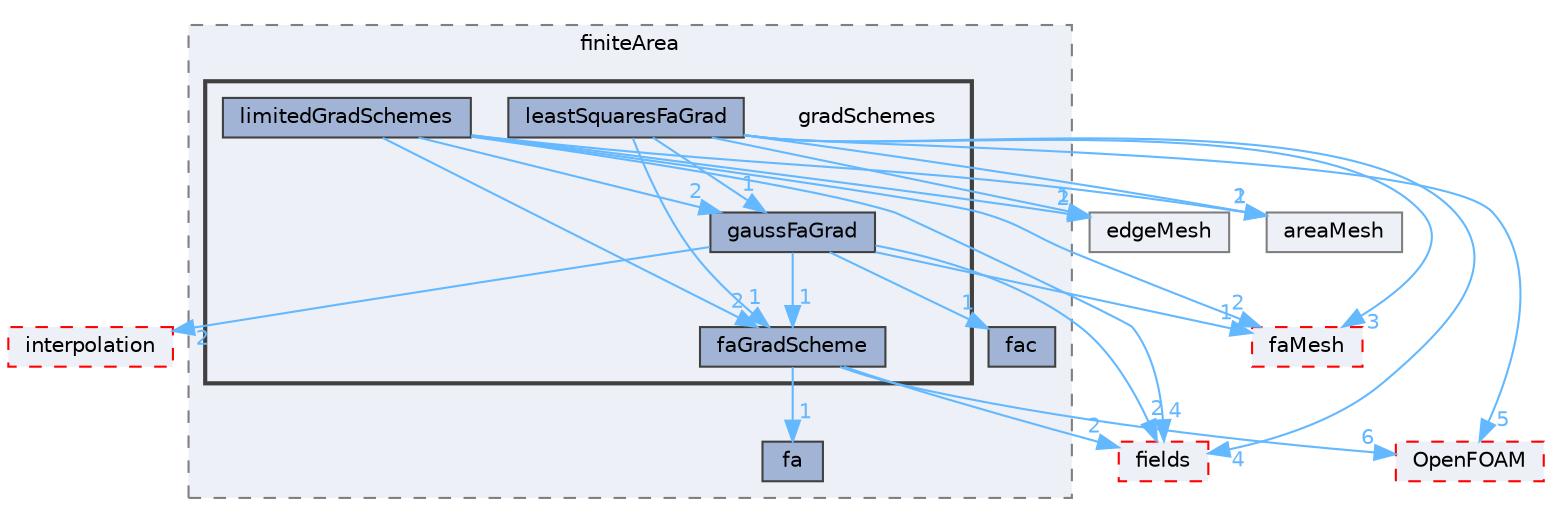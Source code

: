 digraph "src/finiteArea/finiteArea/gradSchemes"
{
 // LATEX_PDF_SIZE
  bgcolor="transparent";
  edge [fontname=Helvetica,fontsize=10,labelfontname=Helvetica,labelfontsize=10];
  node [fontname=Helvetica,fontsize=10,shape=box,height=0.2,width=0.4];
  compound=true
  subgraph clusterdir_b48fbfbe364b5d9546b561f47f4221eb {
    graph [ bgcolor="#edf0f7", pencolor="grey50", label="finiteArea", fontname=Helvetica,fontsize=10 style="filled,dashed", URL="dir_b48fbfbe364b5d9546b561f47f4221eb.html",tooltip=""]
  dir_15aafd37ee87fbe9911ba23e923cc2c7 [label="fac", fillcolor="#a2b4d6", color="grey25", style="filled", URL="dir_15aafd37ee87fbe9911ba23e923cc2c7.html",tooltip=""];
  dir_e5a517ccc941541272063f044b95a606 [label="fa", fillcolor="#a2b4d6", color="grey25", style="filled", URL="dir_e5a517ccc941541272063f044b95a606.html",tooltip=""];
  subgraph clusterdir_cc5a8798c3fe9c94eaaef0cef369eaad {
    graph [ bgcolor="#edf0f7", pencolor="grey25", label="", fontname=Helvetica,fontsize=10 style="filled,bold", URL="dir_cc5a8798c3fe9c94eaaef0cef369eaad.html",tooltip=""]
    dir_cc5a8798c3fe9c94eaaef0cef369eaad [shape=plaintext, label="gradSchemes"];
  dir_999970b336e746faff42463e72c22c77 [label="faGradScheme", fillcolor="#a2b4d6", color="grey25", style="filled", URL="dir_999970b336e746faff42463e72c22c77.html",tooltip=""];
  dir_cd298d060744651ce9fb813038c0019e [label="gaussFaGrad", fillcolor="#a2b4d6", color="grey25", style="filled", URL="dir_cd298d060744651ce9fb813038c0019e.html",tooltip=""];
  dir_c4b7b0c487bc5afa84a70c5494a27f8c [label="leastSquaresFaGrad", fillcolor="#a2b4d6", color="grey25", style="filled", URL="dir_c4b7b0c487bc5afa84a70c5494a27f8c.html",tooltip=""];
  dir_0c3fe44de402e04376aa43682cac4866 [label="limitedGradSchemes", fillcolor="#a2b4d6", color="grey25", style="filled", URL="dir_0c3fe44de402e04376aa43682cac4866.html",tooltip=""];
  }
  }
  dir_6ef5889ffbfbbd682d743a67e9ce9e17 [label="edgeMesh", fillcolor="#edf0f7", color="grey50", style="filled", URL="dir_6ef5889ffbfbbd682d743a67e9ce9e17.html",tooltip=""];
  dir_82c77a639fb8894523e0866635d617d1 [label="fields", fillcolor="#edf0f7", color="red", style="filled,dashed", URL="dir_82c77a639fb8894523e0866635d617d1.html",tooltip=""];
  dir_880b478b7287aa29b2969cd4b71f61be [label="interpolation", fillcolor="#edf0f7", color="red", style="filled,dashed", URL="dir_880b478b7287aa29b2969cd4b71f61be.html",tooltip=""];
  dir_aa4bce7a1abbd72ee1f4d02ddf362a3b [label="areaMesh", fillcolor="#edf0f7", color="grey50", style="filled", URL="dir_aa4bce7a1abbd72ee1f4d02ddf362a3b.html",tooltip=""];
  dir_c5473ff19b20e6ec4dfe5c310b3778a8 [label="OpenFOAM", fillcolor="#edf0f7", color="red", style="filled,dashed", URL="dir_c5473ff19b20e6ec4dfe5c310b3778a8.html",tooltip=""];
  dir_f14612db68a06d13a87d37d60dc895d5 [label="faMesh", fillcolor="#edf0f7", color="red", style="filled,dashed", URL="dir_f14612db68a06d13a87d37d60dc895d5.html",tooltip=""];
  dir_999970b336e746faff42463e72c22c77->dir_82c77a639fb8894523e0866635d617d1 [headlabel="2", labeldistance=1.5 headhref="dir_001288_001330.html" href="dir_001288_001330.html" color="steelblue1" fontcolor="steelblue1"];
  dir_999970b336e746faff42463e72c22c77->dir_c5473ff19b20e6ec4dfe5c310b3778a8 [headlabel="6", labeldistance=1.5 headhref="dir_001288_002695.html" href="dir_001288_002695.html" color="steelblue1" fontcolor="steelblue1"];
  dir_999970b336e746faff42463e72c22c77->dir_e5a517ccc941541272063f044b95a606 [headlabel="1", labeldistance=1.5 headhref="dir_001288_001240.html" href="dir_001288_001240.html" color="steelblue1" fontcolor="steelblue1"];
  dir_cd298d060744651ce9fb813038c0019e->dir_15aafd37ee87fbe9911ba23e923cc2c7 [headlabel="1", labeldistance=1.5 headhref="dir_001593_001242.html" href="dir_001593_001242.html" color="steelblue1" fontcolor="steelblue1"];
  dir_cd298d060744651ce9fb813038c0019e->dir_82c77a639fb8894523e0866635d617d1 [headlabel="2", labeldistance=1.5 headhref="dir_001593_001330.html" href="dir_001593_001330.html" color="steelblue1" fontcolor="steelblue1"];
  dir_cd298d060744651ce9fb813038c0019e->dir_880b478b7287aa29b2969cd4b71f61be [headlabel="2", labeldistance=1.5 headhref="dir_001593_001922.html" href="dir_001593_001922.html" color="steelblue1" fontcolor="steelblue1"];
  dir_cd298d060744651ce9fb813038c0019e->dir_999970b336e746faff42463e72c22c77 [headlabel="1", labeldistance=1.5 headhref="dir_001593_001288.html" href="dir_001593_001288.html" color="steelblue1" fontcolor="steelblue1"];
  dir_cd298d060744651ce9fb813038c0019e->dir_f14612db68a06d13a87d37d60dc895d5 [headlabel="1", labeldistance=1.5 headhref="dir_001593_001295.html" href="dir_001593_001295.html" color="steelblue1" fontcolor="steelblue1"];
  dir_c4b7b0c487bc5afa84a70c5494a27f8c->dir_6ef5889ffbfbbd682d743a67e9ce9e17 [headlabel="1", labeldistance=1.5 headhref="dir_002126_001111.html" href="dir_002126_001111.html" color="steelblue1" fontcolor="steelblue1"];
  dir_c4b7b0c487bc5afa84a70c5494a27f8c->dir_82c77a639fb8894523e0866635d617d1 [headlabel="4", labeldistance=1.5 headhref="dir_002126_001330.html" href="dir_002126_001330.html" color="steelblue1" fontcolor="steelblue1"];
  dir_c4b7b0c487bc5afa84a70c5494a27f8c->dir_999970b336e746faff42463e72c22c77 [headlabel="1", labeldistance=1.5 headhref="dir_002126_001288.html" href="dir_002126_001288.html" color="steelblue1" fontcolor="steelblue1"];
  dir_c4b7b0c487bc5afa84a70c5494a27f8c->dir_aa4bce7a1abbd72ee1f4d02ddf362a3b [headlabel="1", labeldistance=1.5 headhref="dir_002126_000121.html" href="dir_002126_000121.html" color="steelblue1" fontcolor="steelblue1"];
  dir_c4b7b0c487bc5afa84a70c5494a27f8c->dir_c5473ff19b20e6ec4dfe5c310b3778a8 [headlabel="5", labeldistance=1.5 headhref="dir_002126_002695.html" href="dir_002126_002695.html" color="steelblue1" fontcolor="steelblue1"];
  dir_c4b7b0c487bc5afa84a70c5494a27f8c->dir_cd298d060744651ce9fb813038c0019e [headlabel="1", labeldistance=1.5 headhref="dir_002126_001593.html" href="dir_002126_001593.html" color="steelblue1" fontcolor="steelblue1"];
  dir_c4b7b0c487bc5afa84a70c5494a27f8c->dir_f14612db68a06d13a87d37d60dc895d5 [headlabel="3", labeldistance=1.5 headhref="dir_002126_001295.html" href="dir_002126_001295.html" color="steelblue1" fontcolor="steelblue1"];
  dir_0c3fe44de402e04376aa43682cac4866->dir_6ef5889ffbfbbd682d743a67e9ce9e17 [headlabel="2", labeldistance=1.5 headhref="dir_002159_001111.html" href="dir_002159_001111.html" color="steelblue1" fontcolor="steelblue1"];
  dir_0c3fe44de402e04376aa43682cac4866->dir_82c77a639fb8894523e0866635d617d1 [headlabel="4", labeldistance=1.5 headhref="dir_002159_001330.html" href="dir_002159_001330.html" color="steelblue1" fontcolor="steelblue1"];
  dir_0c3fe44de402e04376aa43682cac4866->dir_999970b336e746faff42463e72c22c77 [headlabel="2", labeldistance=1.5 headhref="dir_002159_001288.html" href="dir_002159_001288.html" color="steelblue1" fontcolor="steelblue1"];
  dir_0c3fe44de402e04376aa43682cac4866->dir_aa4bce7a1abbd72ee1f4d02ddf362a3b [headlabel="2", labeldistance=1.5 headhref="dir_002159_000121.html" href="dir_002159_000121.html" color="steelblue1" fontcolor="steelblue1"];
  dir_0c3fe44de402e04376aa43682cac4866->dir_cd298d060744651ce9fb813038c0019e [headlabel="2", labeldistance=1.5 headhref="dir_002159_001593.html" href="dir_002159_001593.html" color="steelblue1" fontcolor="steelblue1"];
  dir_0c3fe44de402e04376aa43682cac4866->dir_f14612db68a06d13a87d37d60dc895d5 [headlabel="2", labeldistance=1.5 headhref="dir_002159_001295.html" href="dir_002159_001295.html" color="steelblue1" fontcolor="steelblue1"];
}
